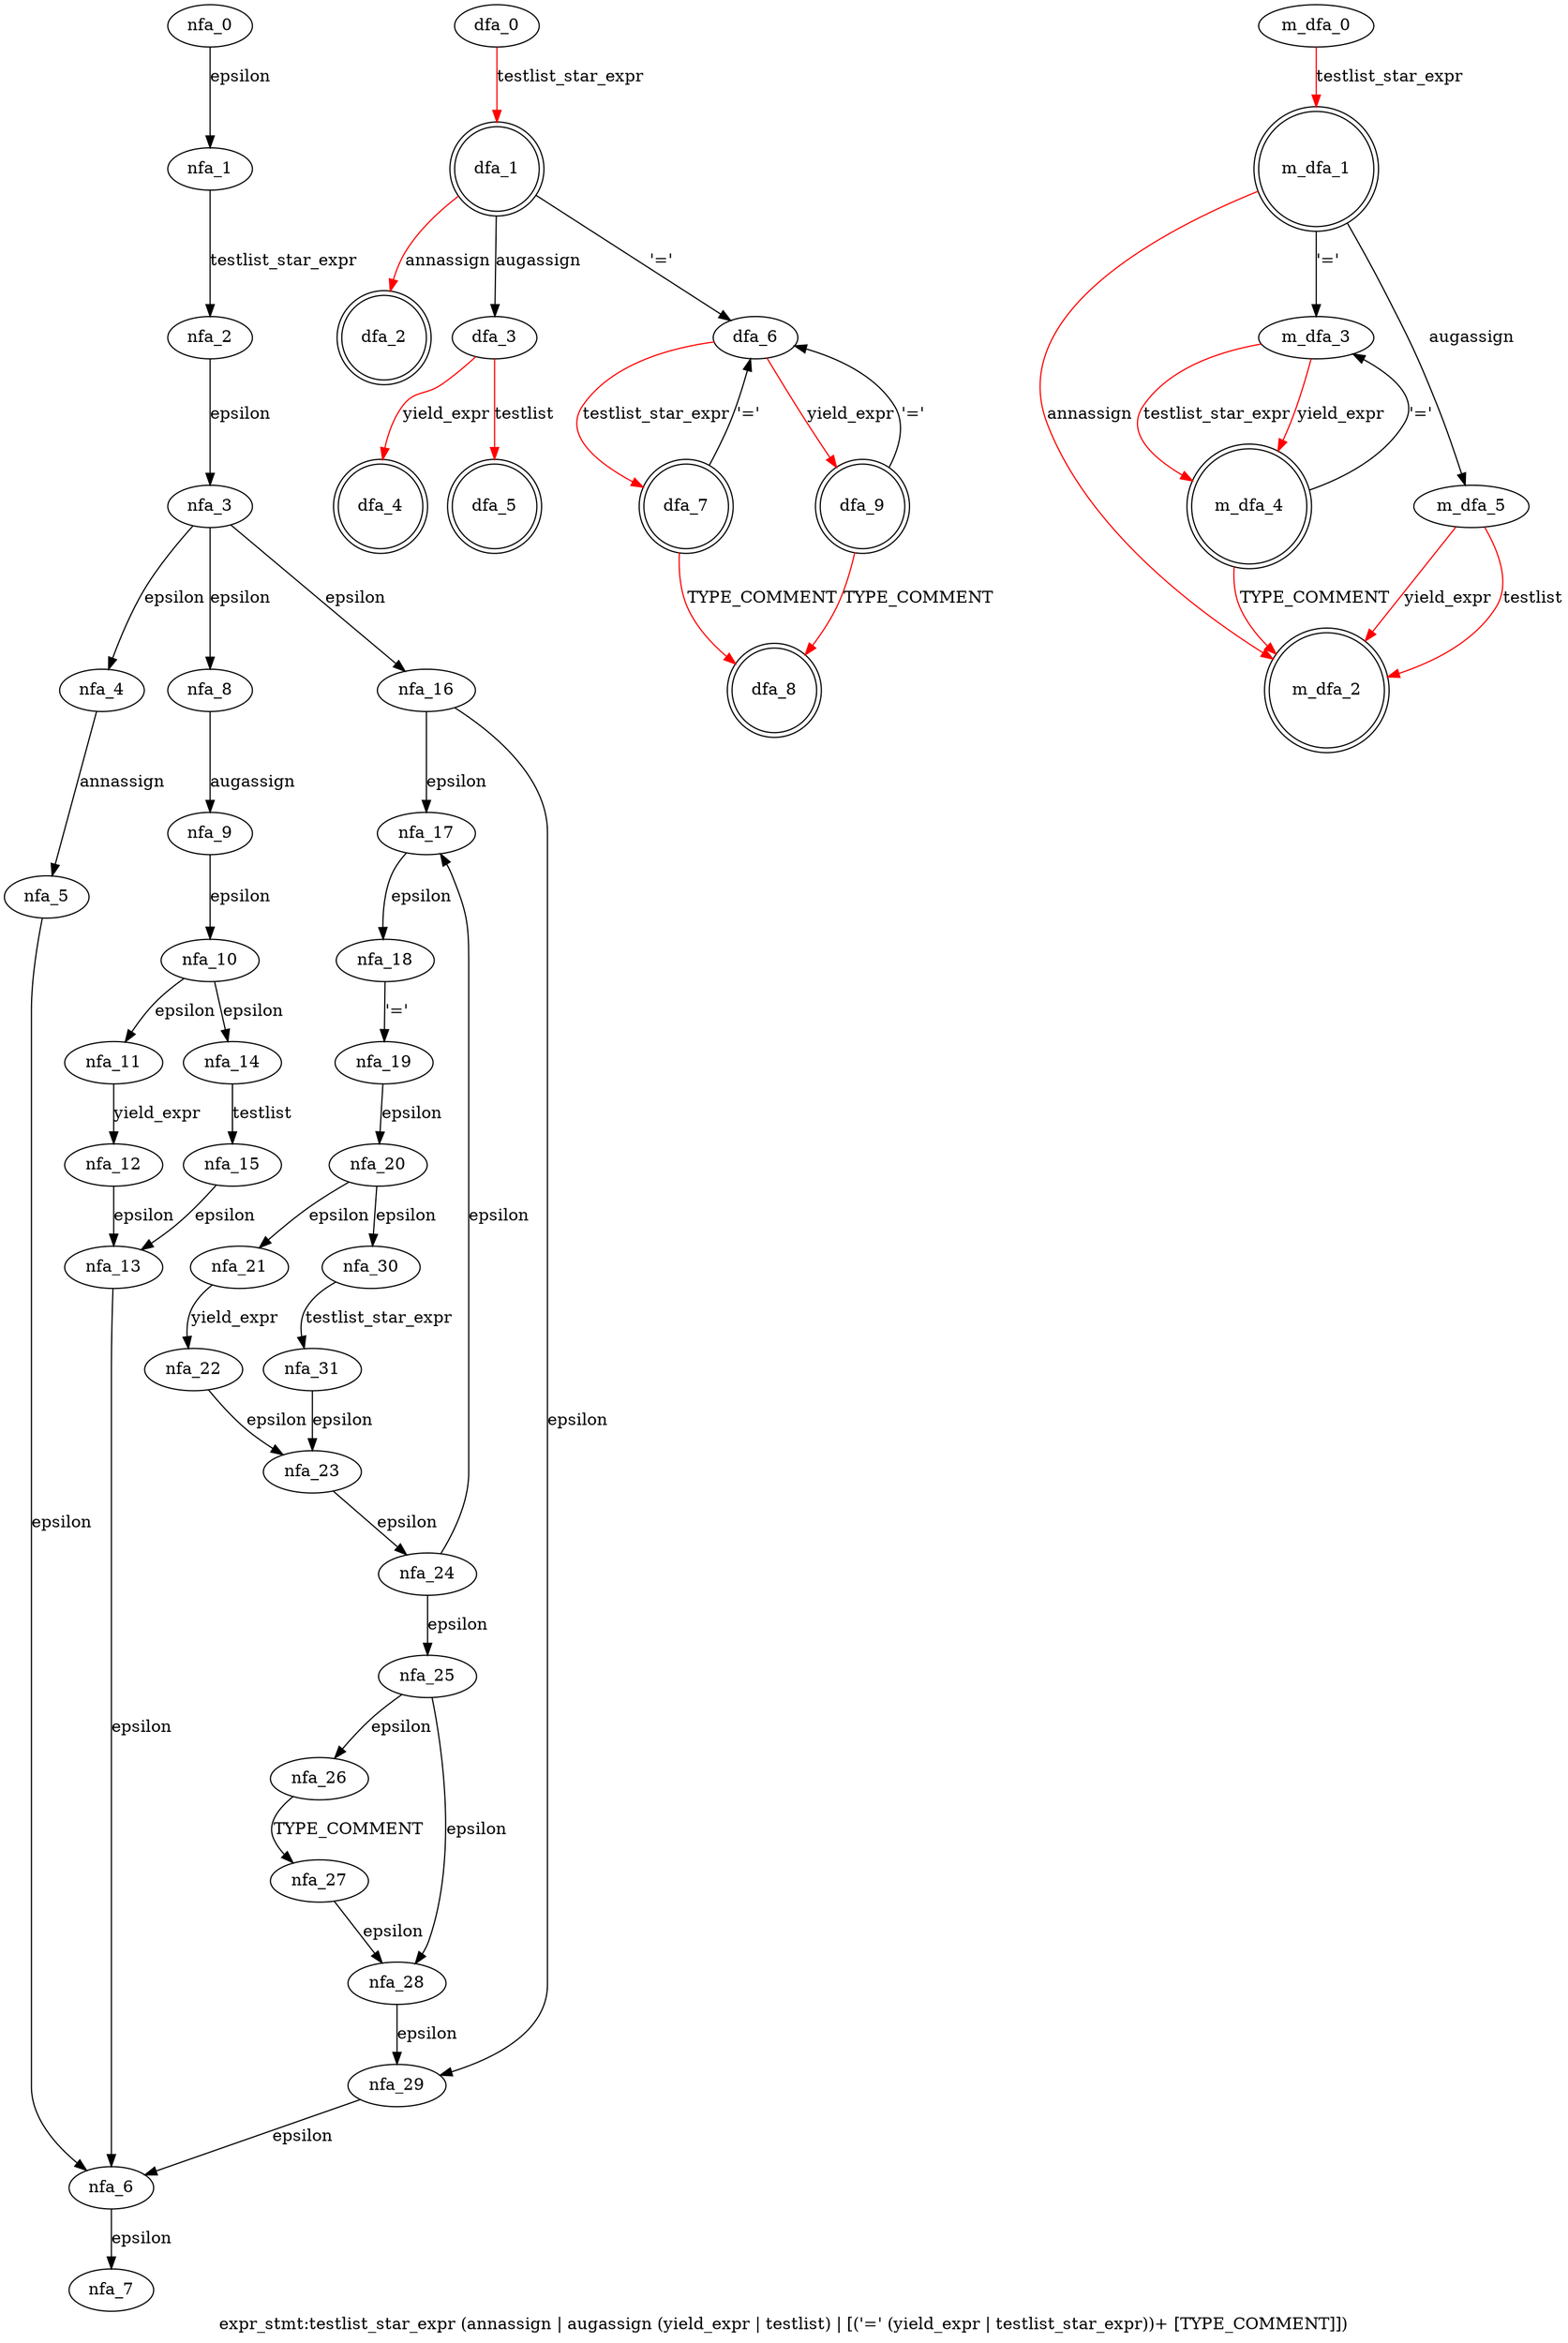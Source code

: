 digraph expr_stmt {
 graph[label="expr_stmt:testlist_star_expr (annassign | augassign (yield_expr | testlist) | [('=' (yield_expr | testlist_star_expr))+ [TYPE_COMMENT]])"]
 subgraph expr_stmt_nfa {
  nfa_0->nfa_1[label="epsilon"]
  nfa_1->nfa_2[label="testlist_star_expr"]
  nfa_2->nfa_3[label="epsilon"]
  nfa_3->nfa_4[label="epsilon"]
  nfa_4->nfa_5[label="annassign"]
  nfa_5->nfa_6[label="epsilon"]
  nfa_6->nfa_7[label="epsilon"]
  nfa_3->nfa_8[label="epsilon"]
  nfa_8->nfa_9[label="augassign"]
  nfa_9->nfa_10[label="epsilon"]
  nfa_10->nfa_11[label="epsilon"]
  nfa_11->nfa_12[label="yield_expr"]
  nfa_12->nfa_13[label="epsilon"]
  nfa_13->nfa_6[label="epsilon"]
  nfa_10->nfa_14[label="epsilon"]
  nfa_14->nfa_15[label="testlist"]
  nfa_15->nfa_13[label="epsilon"]
  nfa_3->nfa_16[label="epsilon"]
  nfa_16->nfa_17[label="epsilon"]
  nfa_17->nfa_18[label="epsilon"]
  nfa_18->nfa_19[label="'='"]
  nfa_19->nfa_20[label="epsilon"]
  nfa_20->nfa_21[label="epsilon"]
  nfa_21->nfa_22[label="yield_expr"]
  nfa_22->nfa_23[label="epsilon"]
  nfa_23->nfa_24[label="epsilon"]
  nfa_24->nfa_17[label="epsilon"]
  nfa_24->nfa_25[label="epsilon"]
  nfa_25->nfa_26[label="epsilon"]
  nfa_26->nfa_27[label="TYPE_COMMENT"]
  nfa_27->nfa_28[label="epsilon"]
  nfa_28->nfa_29[label="epsilon"]
  nfa_29->nfa_6[label="epsilon"]
  nfa_25->nfa_28[label="epsilon"]
  nfa_20->nfa_30[label="epsilon"]
  nfa_30->nfa_31[label="testlist_star_expr"]
  nfa_31->nfa_23[label="epsilon"]
  nfa_16->nfa_29[label="epsilon"]
  }
 subgraph expr_stmt_dfa {
  dfa_0->dfa_1[label="testlist_star_expr",color=red]
  dfa_1->dfa_2[label="annassign",color=red]
  dfa_1->dfa_3[label="augassign"]
  dfa_3->dfa_4[label="yield_expr",color=red]
  dfa_3->dfa_5[label="testlist",color=red]
  dfa_1->dfa_6[label="'='"]
  dfa_6->dfa_7[label="testlist_star_expr",color=red]
  dfa_7->dfa_6[label="'='"]
  dfa_7->dfa_8[label="TYPE_COMMENT",color=red]
  dfa_6->dfa_9[label="yield_expr",color=red]
  dfa_9->dfa_6[label="'='"]
  dfa_9->dfa_8[label="TYPE_COMMENT",color=red]
  dfa_1[shape=doublecircle]
  dfa_2[shape=doublecircle]
  dfa_4[shape=doublecircle]
  dfa_5[shape=doublecircle]
  dfa_7[shape=doublecircle]
  dfa_8[shape=doublecircle]
  dfa_9[shape=doublecircle]
  }
 subgraph expr_stmt_m_dfa {
  m_dfa_0->m_dfa_1[label="testlist_star_expr",color=red]
  m_dfa_1->m_dfa_2[label="annassign",color=red]
  m_dfa_1->m_dfa_3[label="'='"]
  m_dfa_3->m_dfa_4[label="testlist_star_expr",color=red]
  m_dfa_4->m_dfa_2[label="TYPE_COMMENT",color=red]
  m_dfa_4->m_dfa_3[label="'='"]
  m_dfa_3->m_dfa_4[label="yield_expr",color=red]
  m_dfa_1->m_dfa_5[label="augassign"]
  m_dfa_5->m_dfa_2[label="yield_expr",color=red]
  m_dfa_5->m_dfa_2[label="testlist",color=red]
  m_dfa_1[shape=doublecircle]
  m_dfa_2[shape=doublecircle]
  m_dfa_4[shape=doublecircle]
  }
}
